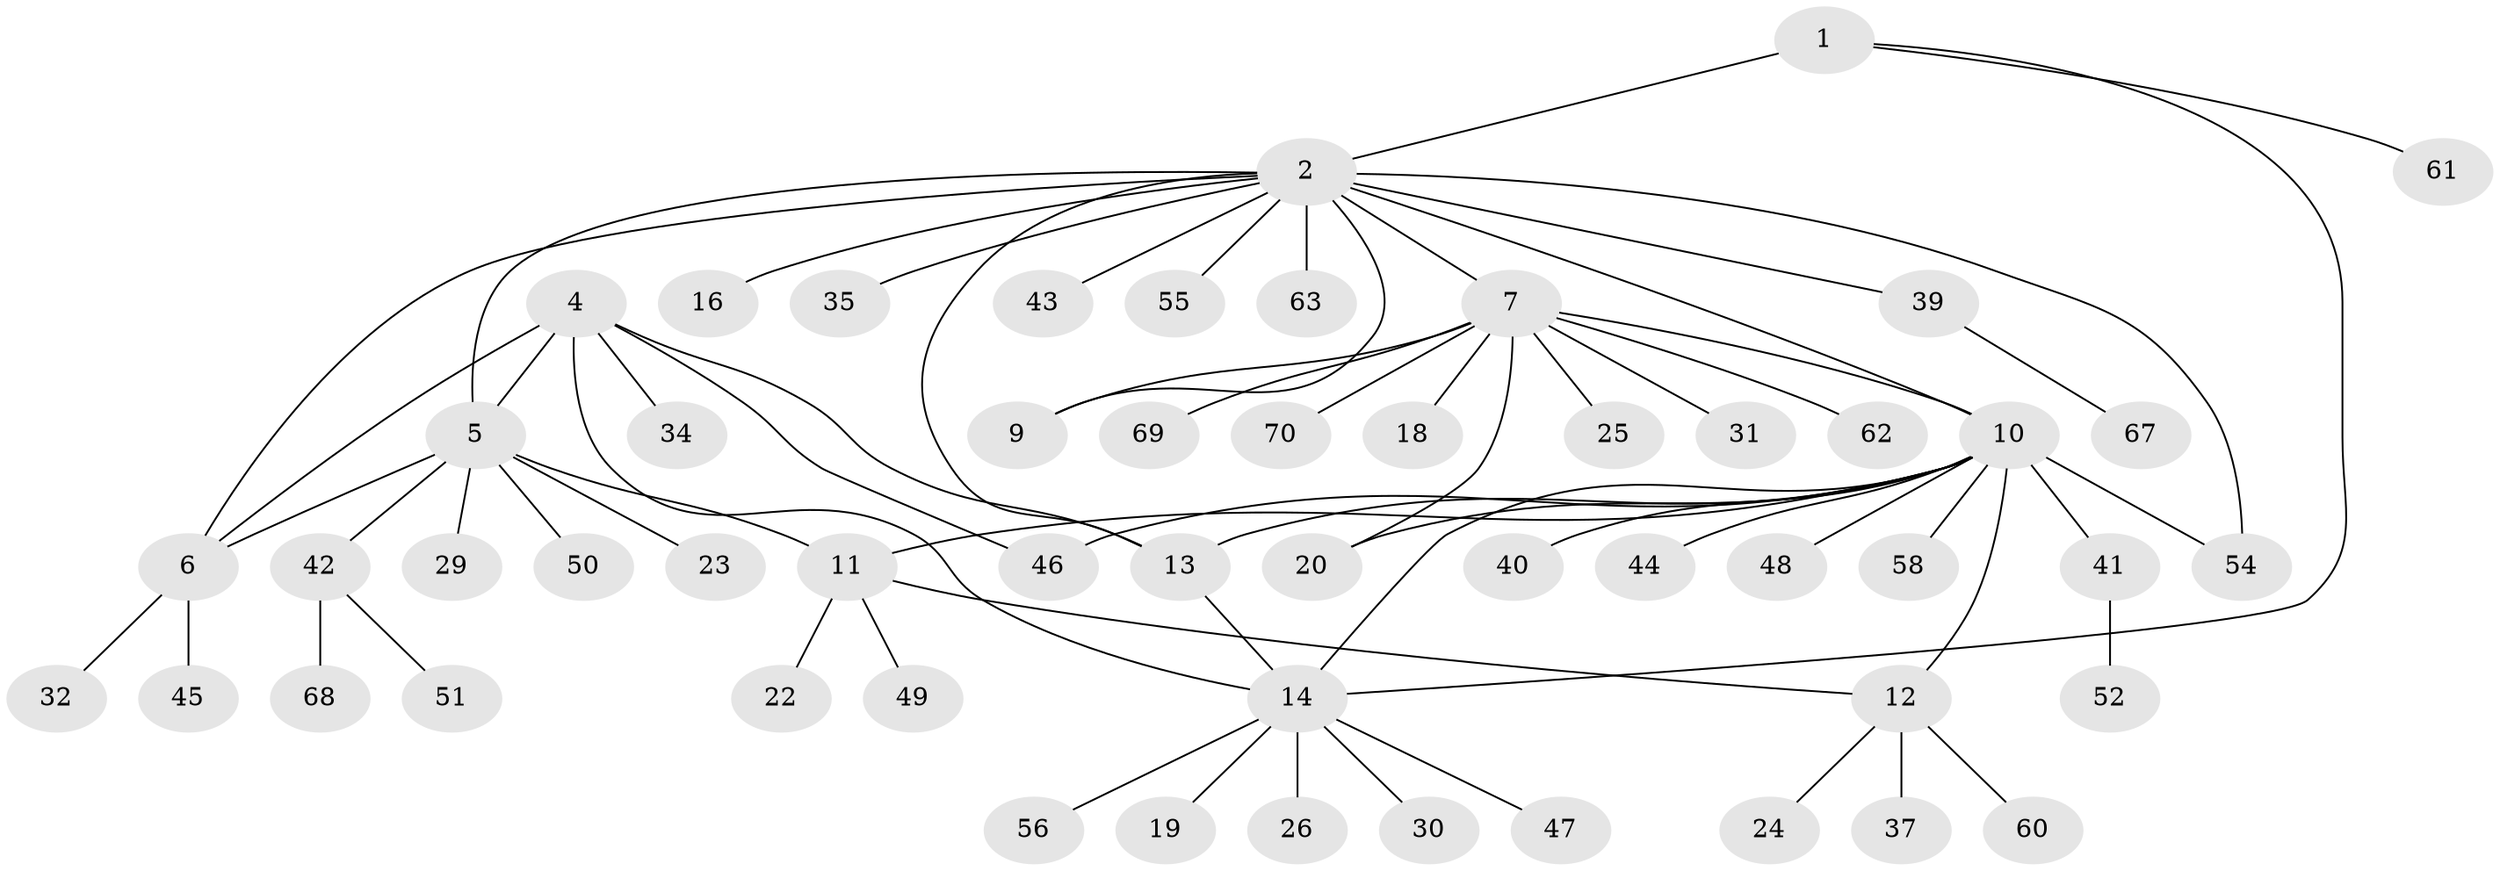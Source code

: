 // Generated by graph-tools (version 1.1) at 2025/52/02/27/25 19:52:15]
// undirected, 54 vertices, 67 edges
graph export_dot {
graph [start="1"]
  node [color=gray90,style=filled];
  1 [super="+3"];
  2 [super="+8"];
  4 [super="+33"];
  5 [super="+21"];
  6 [super="+28"];
  7 [super="+17"];
  9;
  10 [super="+15"];
  11 [super="+71"];
  12 [super="+57"];
  13;
  14 [super="+36"];
  16 [super="+27"];
  18;
  19;
  20;
  22 [super="+38"];
  23;
  24;
  25;
  26;
  29;
  30 [super="+64"];
  31;
  32;
  34;
  35;
  37;
  39 [super="+65"];
  40 [super="+66"];
  41 [super="+53"];
  42 [super="+59"];
  43;
  44;
  45;
  46;
  47;
  48;
  49;
  50;
  51;
  52;
  54;
  55;
  56;
  58;
  60;
  61;
  62;
  63;
  67;
  68;
  69;
  70;
  1 -- 2 [weight=2];
  1 -- 14;
  1 -- 61;
  2 -- 5;
  2 -- 10;
  2 -- 16;
  2 -- 39;
  2 -- 43;
  2 -- 55;
  2 -- 63;
  2 -- 35;
  2 -- 6;
  2 -- 7;
  2 -- 54;
  2 -- 9;
  2 -- 13;
  4 -- 5;
  4 -- 6;
  4 -- 14;
  4 -- 34;
  4 -- 46;
  4 -- 13;
  5 -- 6;
  5 -- 11;
  5 -- 23;
  5 -- 29;
  5 -- 42;
  5 -- 50;
  6 -- 45;
  6 -- 32;
  7 -- 9;
  7 -- 10;
  7 -- 18;
  7 -- 20;
  7 -- 25;
  7 -- 31;
  7 -- 69;
  7 -- 62;
  7 -- 70;
  10 -- 11;
  10 -- 12;
  10 -- 40;
  10 -- 41;
  10 -- 44;
  10 -- 46;
  10 -- 54;
  10 -- 58;
  10 -- 48;
  10 -- 20;
  10 -- 13;
  10 -- 14;
  11 -- 12;
  11 -- 22;
  11 -- 49;
  12 -- 24;
  12 -- 37;
  12 -- 60;
  13 -- 14;
  14 -- 19;
  14 -- 26;
  14 -- 30;
  14 -- 47;
  14 -- 56;
  39 -- 67;
  41 -- 52;
  42 -- 51;
  42 -- 68;
}
